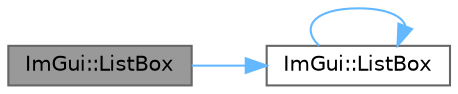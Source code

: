 digraph "ImGui::ListBox"
{
 // LATEX_PDF_SIZE
  bgcolor="transparent";
  edge [fontname=Helvetica,fontsize=10,labelfontname=Helvetica,labelfontsize=10];
  node [fontname=Helvetica,fontsize=10,shape=box,height=0.2,width=0.4];
  rankdir="LR";
  Node1 [id="Node000001",label="ImGui::ListBox",height=0.2,width=0.4,color="gray40", fillcolor="grey60", style="filled", fontcolor="black",tooltip=" "];
  Node1 -> Node2 [id="edge1_Node000001_Node000002",color="steelblue1",style="solid",tooltip=" "];
  Node2 [id="Node000002",label="ImGui::ListBox",height=0.2,width=0.4,color="grey40", fillcolor="white", style="filled",URL="$namespace_im_gui.html#a44379fe654f54ae8bd8cc1b88bf7c822",tooltip=" "];
  Node2 -> Node2 [id="edge2_Node000002_Node000002",color="steelblue1",style="solid",tooltip=" "];
}
